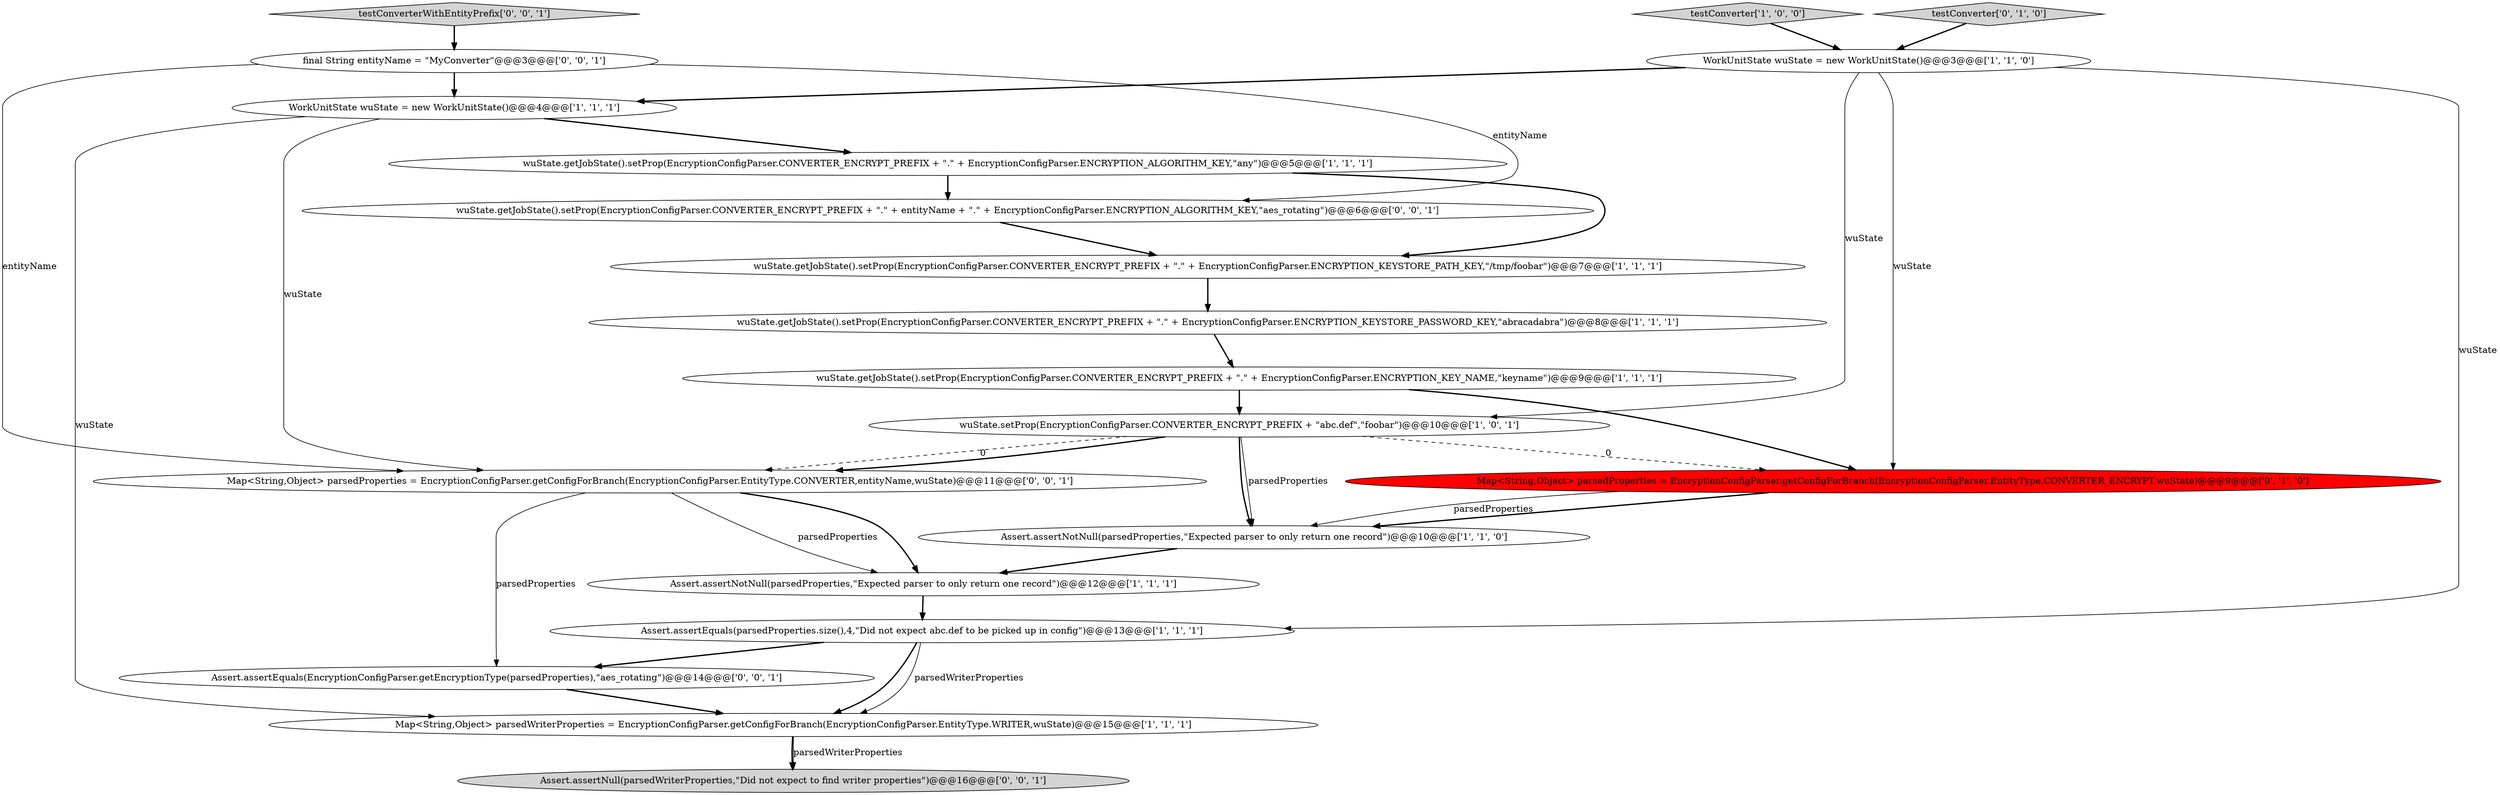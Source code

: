 digraph {
1 [style = filled, label = "wuState.getJobState().setProp(EncryptionConfigParser.CONVERTER_ENCRYPT_PREFIX + \".\" + EncryptionConfigParser.ENCRYPTION_ALGORITHM_KEY,\"any\")@@@5@@@['1', '1', '1']", fillcolor = white, shape = ellipse image = "AAA0AAABBB1BBB"];
12 [style = filled, label = "Map<String,Object> parsedProperties = EncryptionConfigParser.getConfigForBranch(EncryptionConfigParser.EntityType.CONVERTER_ENCRYPT,wuState)@@@9@@@['0', '1', '0']", fillcolor = red, shape = ellipse image = "AAA1AAABBB2BBB"];
4 [style = filled, label = "Assert.assertEquals(parsedProperties.size(),4,\"Did not expect abc.def to be picked up in config\")@@@13@@@['1', '1', '1']", fillcolor = white, shape = ellipse image = "AAA0AAABBB1BBB"];
5 [style = filled, label = "wuState.getJobState().setProp(EncryptionConfigParser.CONVERTER_ENCRYPT_PREFIX + \".\" + EncryptionConfigParser.ENCRYPTION_KEY_NAME,\"keyname\")@@@9@@@['1', '1', '1']", fillcolor = white, shape = ellipse image = "AAA0AAABBB1BBB"];
0 [style = filled, label = "Map<String,Object> parsedWriterProperties = EncryptionConfigParser.getConfigForBranch(EncryptionConfigParser.EntityType.WRITER,wuState)@@@15@@@['1', '1', '1']", fillcolor = white, shape = ellipse image = "AAA0AAABBB1BBB"];
15 [style = filled, label = "Assert.assertEquals(EncryptionConfigParser.getEncryptionType(parsedProperties),\"aes_rotating\")@@@14@@@['0', '0', '1']", fillcolor = white, shape = ellipse image = "AAA0AAABBB3BBB"];
2 [style = filled, label = "WorkUnitState wuState = new WorkUnitState()@@@4@@@['1', '1', '1']", fillcolor = white, shape = ellipse image = "AAA0AAABBB1BBB"];
16 [style = filled, label = "final String entityName = \"MyConverter\"@@@3@@@['0', '0', '1']", fillcolor = white, shape = ellipse image = "AAA0AAABBB3BBB"];
11 [style = filled, label = "Assert.assertNotNull(parsedProperties,\"Expected parser to only return one record\")@@@12@@@['1', '1', '1']", fillcolor = white, shape = ellipse image = "AAA0AAABBB1BBB"];
6 [style = filled, label = "wuState.setProp(EncryptionConfigParser.CONVERTER_ENCRYPT_PREFIX + \"abc.def\",\"foobar\")@@@10@@@['1', '0', '1']", fillcolor = white, shape = ellipse image = "AAA0AAABBB1BBB"];
17 [style = filled, label = "Assert.assertNull(parsedWriterProperties,\"Did not expect to find writer properties\")@@@16@@@['0', '0', '1']", fillcolor = lightgray, shape = ellipse image = "AAA0AAABBB3BBB"];
19 [style = filled, label = "wuState.getJobState().setProp(EncryptionConfigParser.CONVERTER_ENCRYPT_PREFIX + \".\" + entityName + \".\" + EncryptionConfigParser.ENCRYPTION_ALGORITHM_KEY,\"aes_rotating\")@@@6@@@['0', '0', '1']", fillcolor = white, shape = ellipse image = "AAA0AAABBB3BBB"];
18 [style = filled, label = "testConverterWithEntityPrefix['0', '0', '1']", fillcolor = lightgray, shape = diamond image = "AAA0AAABBB3BBB"];
3 [style = filled, label = "WorkUnitState wuState = new WorkUnitState()@@@3@@@['1', '1', '0']", fillcolor = white, shape = ellipse image = "AAA0AAABBB1BBB"];
10 [style = filled, label = "Assert.assertNotNull(parsedProperties,\"Expected parser to only return one record\")@@@10@@@['1', '1', '0']", fillcolor = white, shape = ellipse image = "AAA0AAABBB1BBB"];
14 [style = filled, label = "Map<String,Object> parsedProperties = EncryptionConfigParser.getConfigForBranch(EncryptionConfigParser.EntityType.CONVERTER,entityName,wuState)@@@11@@@['0', '0', '1']", fillcolor = white, shape = ellipse image = "AAA0AAABBB3BBB"];
13 [style = filled, label = "testConverter['0', '1', '0']", fillcolor = lightgray, shape = diamond image = "AAA0AAABBB2BBB"];
7 [style = filled, label = "testConverter['1', '0', '0']", fillcolor = lightgray, shape = diamond image = "AAA0AAABBB1BBB"];
9 [style = filled, label = "wuState.getJobState().setProp(EncryptionConfigParser.CONVERTER_ENCRYPT_PREFIX + \".\" + EncryptionConfigParser.ENCRYPTION_KEYSTORE_PATH_KEY,\"/tmp/foobar\")@@@7@@@['1', '1', '1']", fillcolor = white, shape = ellipse image = "AAA0AAABBB1BBB"];
8 [style = filled, label = "wuState.getJobState().setProp(EncryptionConfigParser.CONVERTER_ENCRYPT_PREFIX + \".\" + EncryptionConfigParser.ENCRYPTION_KEYSTORE_PASSWORD_KEY,\"abracadabra\")@@@8@@@['1', '1', '1']", fillcolor = white, shape = ellipse image = "AAA0AAABBB1BBB"];
14->15 [style = solid, label="parsedProperties"];
3->12 [style = solid, label="wuState"];
2->14 [style = solid, label="wuState"];
2->1 [style = bold, label=""];
0->17 [style = bold, label=""];
11->4 [style = bold, label=""];
4->15 [style = bold, label=""];
6->10 [style = solid, label="parsedProperties"];
6->14 [style = dashed, label="0"];
16->2 [style = bold, label=""];
9->8 [style = bold, label=""];
16->19 [style = solid, label="entityName"];
2->0 [style = solid, label="wuState"];
7->3 [style = bold, label=""];
1->9 [style = bold, label=""];
4->0 [style = bold, label=""];
16->14 [style = solid, label="entityName"];
6->12 [style = dashed, label="0"];
6->14 [style = bold, label=""];
12->10 [style = bold, label=""];
5->6 [style = bold, label=""];
8->5 [style = bold, label=""];
3->2 [style = bold, label=""];
5->12 [style = bold, label=""];
13->3 [style = bold, label=""];
19->9 [style = bold, label=""];
0->17 [style = solid, label="parsedWriterProperties"];
15->0 [style = bold, label=""];
6->10 [style = bold, label=""];
3->4 [style = solid, label="wuState"];
4->0 [style = solid, label="parsedWriterProperties"];
14->11 [style = solid, label="parsedProperties"];
3->6 [style = solid, label="wuState"];
1->19 [style = bold, label=""];
14->11 [style = bold, label=""];
12->10 [style = solid, label="parsedProperties"];
10->11 [style = bold, label=""];
18->16 [style = bold, label=""];
}

